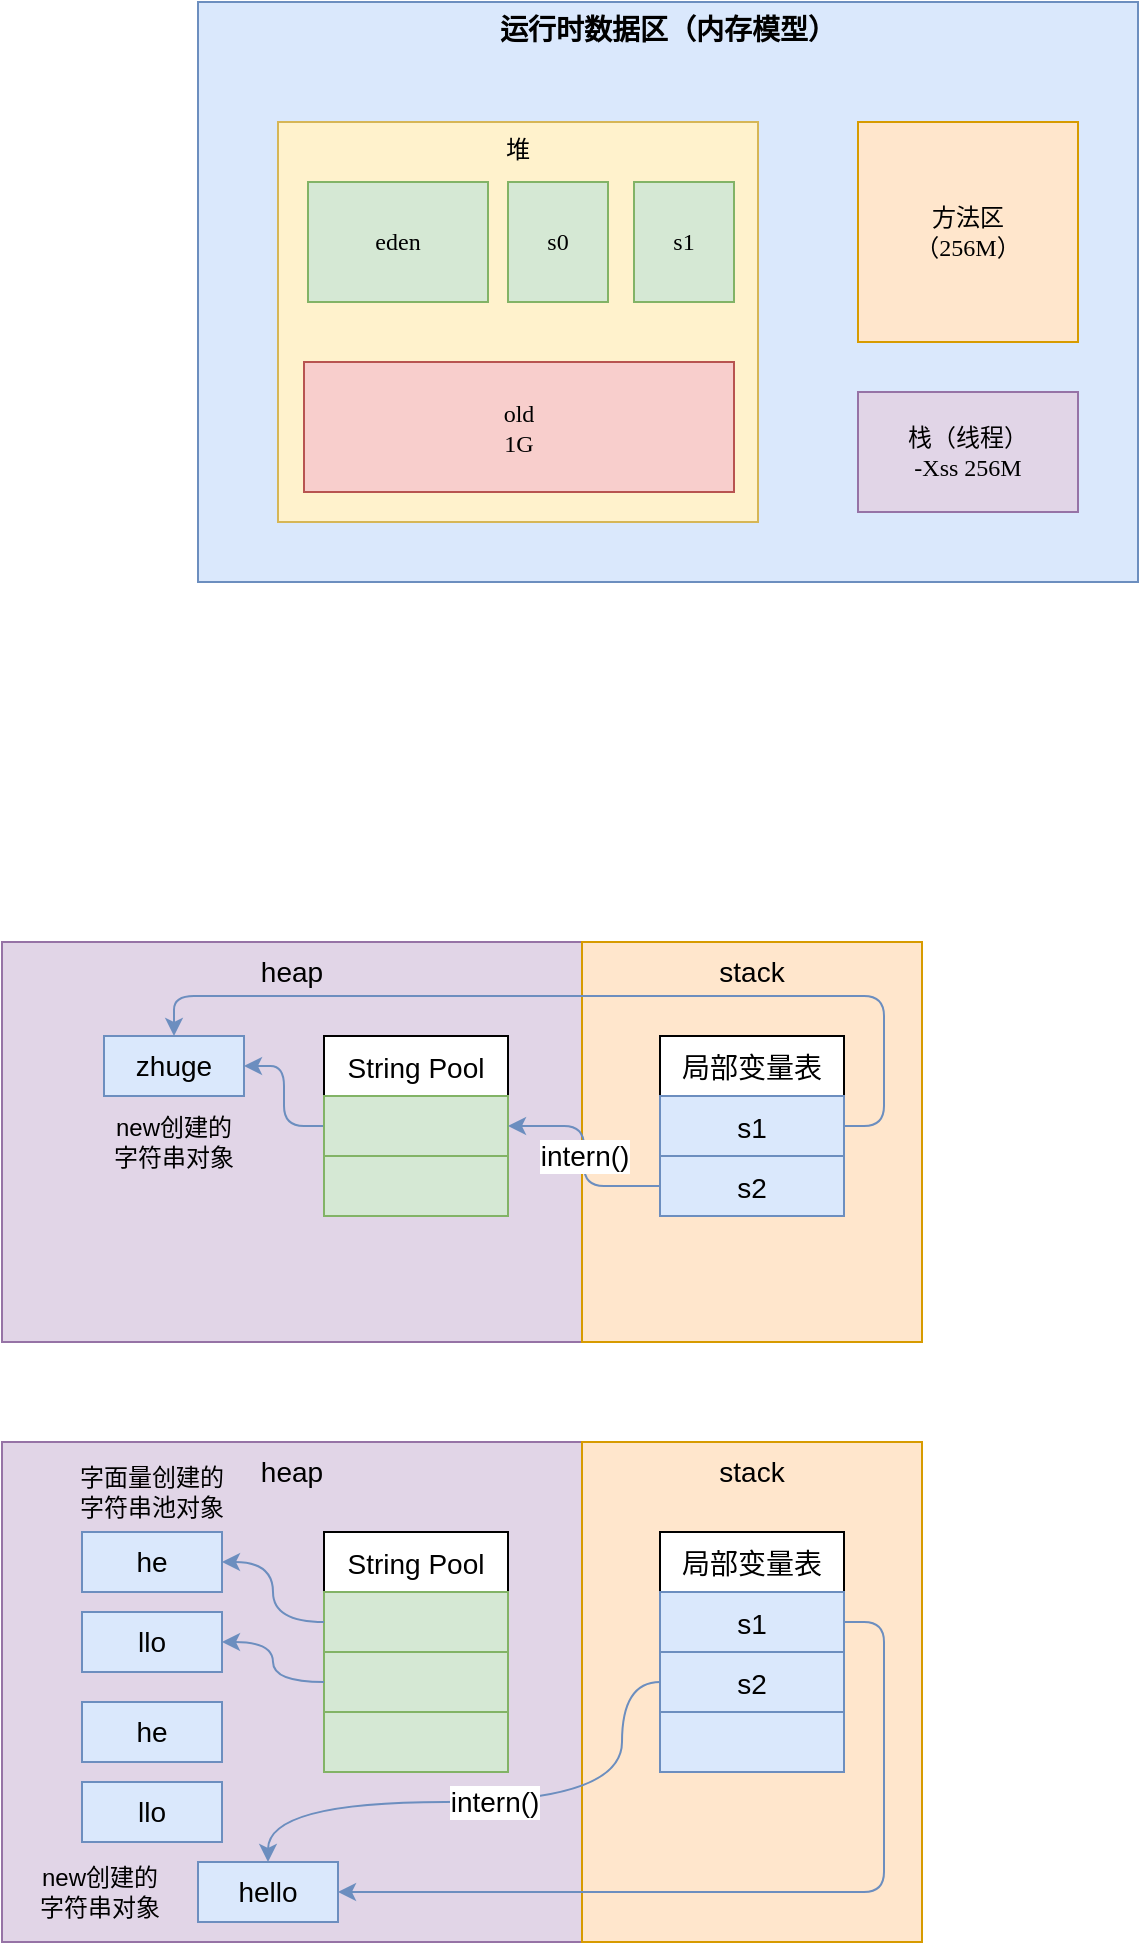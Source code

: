 <mxfile compressed="false" version="16.4.3" type="github">
  <diagram name="Page-1" id="c7558073-3199-34d8-9f00-42111426c3f3">
    <mxGraphModel dx="942" dy="642" grid="1" gridSize="10" guides="1" tooltips="1" connect="1" arrows="1" fold="1" page="1" pageScale="1" pageWidth="826" pageHeight="1169" background="none" math="0" shadow="0">
      <root>
        <mxCell id="0" />
        <mxCell id="1" parent="0" />
        <mxCell id="X_wdacDd8i7WgnL82fPF-96" value="&lt;font style=&quot;font-size: 14px&quot;&gt;运行时数据区（内存模型）&lt;/font&gt;" style="rounded=0;whiteSpace=wrap;html=1;fillColor=#dae8fc;strokeColor=#6c8ebf;align=center;verticalAlign=top;fontStyle=1;fontFamily=Lucida Console;" parent="1" vertex="1">
          <mxGeometry x="178" y="130" width="470" height="290" as="geometry" />
        </mxCell>
        <mxCell id="X_wdacDd8i7WgnL82fPF-97" value="堆" style="rounded=0;whiteSpace=wrap;html=1;verticalAlign=top;fillColor=#fff2cc;strokeColor=#d6b656;fontFamily=Lucida Console;" parent="1" vertex="1">
          <mxGeometry x="218" y="190" width="240" height="200" as="geometry" />
        </mxCell>
        <mxCell id="X_wdacDd8i7WgnL82fPF-98" value="方法区&lt;br&gt;（256M）" style="whiteSpace=wrap;html=1;aspect=fixed;verticalAlign=middle;fillColor=#ffe6cc;strokeColor=#d79b00;fontFamily=Lucida Console;" parent="1" vertex="1">
          <mxGeometry x="508" y="190" width="110" height="110" as="geometry" />
        </mxCell>
        <mxCell id="X_wdacDd8i7WgnL82fPF-99" value="栈（线程）&lt;br&gt;-Xss 256M" style="rounded=0;whiteSpace=wrap;html=1;verticalAlign=middle;fillColor=#e1d5e7;strokeColor=#9673a6;fontFamily=Lucida Console;" parent="1" vertex="1">
          <mxGeometry x="508" y="325" width="110" height="60" as="geometry" />
        </mxCell>
        <mxCell id="X_wdacDd8i7WgnL82fPF-100" value="eden&lt;br&gt;" style="rounded=0;whiteSpace=wrap;html=1;fillColor=#d5e8d4;strokeColor=#82b366;fontFamily=Lucida Console;" parent="1" vertex="1">
          <mxGeometry x="233" y="220" width="90" height="60" as="geometry" />
        </mxCell>
        <mxCell id="X_wdacDd8i7WgnL82fPF-103" value="s0" style="rounded=0;whiteSpace=wrap;html=1;fillColor=#d5e8d4;strokeColor=#82b366;fontFamily=Lucida Console;" parent="1" vertex="1">
          <mxGeometry x="333" y="220" width="50" height="60" as="geometry" />
        </mxCell>
        <mxCell id="X_wdacDd8i7WgnL82fPF-104" value="s1" style="rounded=0;whiteSpace=wrap;html=1;fillColor=#d5e8d4;strokeColor=#82b366;fontFamily=Lucida Console;" parent="1" vertex="1">
          <mxGeometry x="396" y="220" width="50" height="60" as="geometry" />
        </mxCell>
        <mxCell id="X_wdacDd8i7WgnL82fPF-105" value="old&lt;br&gt;1G" style="whiteSpace=wrap;html=1;fillColor=#f8cecc;strokeColor=#b85450;fontFamily=Lucida Console;" parent="1" vertex="1">
          <mxGeometry x="231" y="310" width="215" height="65" as="geometry" />
        </mxCell>
        <mxCell id="q494u1hC03V7Rukzs_w7-1" value="heap" style="rounded=0;whiteSpace=wrap;html=1;align=center;verticalAlign=top;fontSize=14;fillColor=#e1d5e7;strokeColor=#9673a6;" vertex="1" parent="1">
          <mxGeometry x="80" y="600" width="290" height="200" as="geometry" />
        </mxCell>
        <mxCell id="q494u1hC03V7Rukzs_w7-2" value="stack" style="rounded=0;whiteSpace=wrap;html=1;verticalAlign=top;fontSize=14;fillColor=#ffe6cc;strokeColor=#d79b00;" vertex="1" parent="1">
          <mxGeometry x="370" y="600" width="170" height="200" as="geometry" />
        </mxCell>
        <mxCell id="q494u1hC03V7Rukzs_w7-3" value="局部变量表" style="swimlane;fontStyle=0;childLayout=stackLayout;horizontal=1;startSize=30;horizontalStack=0;resizeParent=1;resizeParentMax=0;resizeLast=0;collapsible=1;marginBottom=0;fontSize=14;" vertex="1" parent="1">
          <mxGeometry x="409" y="647" width="92" height="90" as="geometry" />
        </mxCell>
        <mxCell id="q494u1hC03V7Rukzs_w7-4" value="s1" style="text;strokeColor=#6c8ebf;fillColor=#dae8fc;align=center;verticalAlign=middle;spacingLeft=4;spacingRight=4;overflow=hidden;points=[[0,0.5],[1,0.5]];portConstraint=eastwest;rotatable=0;fontSize=14;" vertex="1" parent="q494u1hC03V7Rukzs_w7-3">
          <mxGeometry y="30" width="92" height="30" as="geometry" />
        </mxCell>
        <mxCell id="q494u1hC03V7Rukzs_w7-5" value="s2" style="text;strokeColor=#6c8ebf;fillColor=#dae8fc;align=center;verticalAlign=middle;spacingLeft=4;spacingRight=4;overflow=hidden;points=[[0,0.5],[1,0.5]];portConstraint=eastwest;rotatable=0;fontSize=14;" vertex="1" parent="q494u1hC03V7Rukzs_w7-3">
          <mxGeometry y="60" width="92" height="30" as="geometry" />
        </mxCell>
        <mxCell id="q494u1hC03V7Rukzs_w7-39" style="edgeStyle=orthogonalEdgeStyle;rounded=1;orthogonalLoop=1;jettySize=auto;html=1;exitX=0;exitY=0.5;exitDx=0;exitDy=0;fontSize=14;fillColor=#dae8fc;strokeColor=#6c8ebf;" edge="1" parent="1" source="q494u1hC03V7Rukzs_w7-7" target="q494u1hC03V7Rukzs_w7-11">
          <mxGeometry relative="1" as="geometry" />
        </mxCell>
        <mxCell id="q494u1hC03V7Rukzs_w7-7" value="String Pool" style="swimlane;fontStyle=0;childLayout=stackLayout;horizontal=1;startSize=30;horizontalStack=0;resizeParent=1;resizeParentMax=0;resizeLast=0;collapsible=1;marginBottom=0;fontSize=14;" vertex="1" parent="1">
          <mxGeometry x="241" y="647" width="92" height="90" as="geometry" />
        </mxCell>
        <mxCell id="q494u1hC03V7Rukzs_w7-8" value="" style="text;strokeColor=#82b366;fillColor=#d5e8d4;align=center;verticalAlign=middle;spacingLeft=4;spacingRight=4;overflow=hidden;points=[[0,0.5],[1,0.5]];portConstraint=eastwest;rotatable=0;fontSize=14;" vertex="1" parent="q494u1hC03V7Rukzs_w7-7">
          <mxGeometry y="30" width="92" height="30" as="geometry" />
        </mxCell>
        <mxCell id="q494u1hC03V7Rukzs_w7-9" value=" " style="text;strokeColor=#82b366;fillColor=#d5e8d4;align=center;verticalAlign=middle;spacingLeft=4;spacingRight=4;overflow=hidden;points=[[0,0.5],[1,0.5]];portConstraint=eastwest;rotatable=0;fontSize=14;" vertex="1" parent="q494u1hC03V7Rukzs_w7-7">
          <mxGeometry y="60" width="92" height="30" as="geometry" />
        </mxCell>
        <mxCell id="q494u1hC03V7Rukzs_w7-11" value="zhuge" style="rounded=0;whiteSpace=wrap;html=1;fontSize=14;fillColor=#dae8fc;strokeColor=#6c8ebf;" vertex="1" parent="1">
          <mxGeometry x="131" y="647" width="70" height="30" as="geometry" />
        </mxCell>
        <mxCell id="q494u1hC03V7Rukzs_w7-12" style="edgeStyle=orthogonalEdgeStyle;rounded=1;orthogonalLoop=1;jettySize=auto;html=1;exitX=1;exitY=0.5;exitDx=0;exitDy=0;entryX=0.5;entryY=0;entryDx=0;entryDy=0;fontSize=14;fillColor=#dae8fc;strokeColor=#6c8ebf;" edge="1" parent="1" source="q494u1hC03V7Rukzs_w7-4" target="q494u1hC03V7Rukzs_w7-11">
          <mxGeometry relative="1" as="geometry" />
        </mxCell>
        <mxCell id="q494u1hC03V7Rukzs_w7-13" value="intern()" style="edgeStyle=orthogonalEdgeStyle;orthogonalLoop=1;jettySize=auto;html=1;exitX=0;exitY=0.5;exitDx=0;exitDy=0;fontSize=14;fillColor=#dae8fc;strokeColor=#6c8ebf;entryX=1;entryY=0.5;entryDx=0;entryDy=0;rounded=1;" edge="1" parent="1" source="q494u1hC03V7Rukzs_w7-5" target="q494u1hC03V7Rukzs_w7-7">
          <mxGeometry relative="1" as="geometry">
            <mxPoint x="486" y="702" as="sourcePoint" />
            <mxPoint x="185" y="817" as="targetPoint" />
          </mxGeometry>
        </mxCell>
        <mxCell id="q494u1hC03V7Rukzs_w7-16" value="heap" style="rounded=0;whiteSpace=wrap;html=1;align=center;verticalAlign=top;fontSize=14;fillColor=#e1d5e7;strokeColor=#9673a6;" vertex="1" parent="1">
          <mxGeometry x="80" y="850" width="290" height="250" as="geometry" />
        </mxCell>
        <mxCell id="q494u1hC03V7Rukzs_w7-17" value="stack" style="rounded=0;whiteSpace=wrap;html=1;verticalAlign=top;fontSize=14;fillColor=#ffe6cc;strokeColor=#d79b00;" vertex="1" parent="1">
          <mxGeometry x="370" y="850" width="170" height="250" as="geometry" />
        </mxCell>
        <mxCell id="q494u1hC03V7Rukzs_w7-18" value="局部变量表" style="swimlane;fontStyle=0;childLayout=stackLayout;horizontal=1;startSize=30;horizontalStack=0;resizeParent=1;resizeParentMax=0;resizeLast=0;collapsible=1;marginBottom=0;fontSize=14;" vertex="1" parent="1">
          <mxGeometry x="409" y="895" width="92" height="120" as="geometry" />
        </mxCell>
        <mxCell id="q494u1hC03V7Rukzs_w7-19" value="s1" style="text;strokeColor=#6c8ebf;fillColor=#dae8fc;align=center;verticalAlign=middle;spacingLeft=4;spacingRight=4;overflow=hidden;points=[[0,0.5],[1,0.5]];portConstraint=eastwest;rotatable=0;fontSize=14;" vertex="1" parent="q494u1hC03V7Rukzs_w7-18">
          <mxGeometry y="30" width="92" height="30" as="geometry" />
        </mxCell>
        <mxCell id="q494u1hC03V7Rukzs_w7-20" value="s2" style="text;strokeColor=#6c8ebf;fillColor=#dae8fc;align=center;verticalAlign=middle;spacingLeft=4;spacingRight=4;overflow=hidden;points=[[0,0.5],[1,0.5]];portConstraint=eastwest;rotatable=0;fontSize=14;" vertex="1" parent="q494u1hC03V7Rukzs_w7-18">
          <mxGeometry y="60" width="92" height="30" as="geometry" />
        </mxCell>
        <mxCell id="q494u1hC03V7Rukzs_w7-33" style="text;strokeColor=#6c8ebf;fillColor=#dae8fc;align=center;verticalAlign=middle;spacingLeft=4;spacingRight=4;overflow=hidden;points=[[0,0.5],[1,0.5]];portConstraint=eastwest;rotatable=0;fontSize=14;" vertex="1" parent="q494u1hC03V7Rukzs_w7-18">
          <mxGeometry y="90" width="92" height="30" as="geometry" />
        </mxCell>
        <mxCell id="q494u1hC03V7Rukzs_w7-21" value="String Pool" style="swimlane;fontStyle=0;childLayout=stackLayout;horizontal=1;startSize=30;horizontalStack=0;resizeParent=1;resizeParentMax=0;resizeLast=0;collapsible=1;marginBottom=0;fontSize=14;" vertex="1" parent="1">
          <mxGeometry x="241" y="895" width="92" height="120" as="geometry" />
        </mxCell>
        <mxCell id="q494u1hC03V7Rukzs_w7-22" value="" style="text;strokeColor=#82b366;fillColor=#d5e8d4;align=center;verticalAlign=middle;spacingLeft=4;spacingRight=4;overflow=hidden;points=[[0,0.5],[1,0.5]];portConstraint=eastwest;rotatable=0;fontSize=14;" vertex="1" parent="q494u1hC03V7Rukzs_w7-21">
          <mxGeometry y="30" width="92" height="30" as="geometry" />
        </mxCell>
        <mxCell id="q494u1hC03V7Rukzs_w7-23" value="" style="text;strokeColor=#82b366;fillColor=#d5e8d4;align=center;verticalAlign=middle;spacingLeft=4;spacingRight=4;overflow=hidden;points=[[0,0.5],[1,0.5]];portConstraint=eastwest;rotatable=0;fontSize=14;" vertex="1" parent="q494u1hC03V7Rukzs_w7-21">
          <mxGeometry y="60" width="92" height="30" as="geometry" />
        </mxCell>
        <mxCell id="q494u1hC03V7Rukzs_w7-29" style="text;strokeColor=#82b366;fillColor=#d5e8d4;align=center;verticalAlign=middle;spacingLeft=4;spacingRight=4;overflow=hidden;points=[[0,0.5],[1,0.5]];portConstraint=eastwest;rotatable=0;fontSize=14;" vertex="1" parent="q494u1hC03V7Rukzs_w7-21">
          <mxGeometry y="90" width="92" height="30" as="geometry" />
        </mxCell>
        <mxCell id="q494u1hC03V7Rukzs_w7-24" value="he" style="rounded=0;whiteSpace=wrap;html=1;fontSize=14;fillColor=#dae8fc;strokeColor=#6c8ebf;" vertex="1" parent="1">
          <mxGeometry x="120" y="895" width="70" height="30" as="geometry" />
        </mxCell>
        <mxCell id="q494u1hC03V7Rukzs_w7-30" value="llo" style="rounded=0;whiteSpace=wrap;html=1;fontSize=14;fillColor=#dae8fc;strokeColor=#6c8ebf;" vertex="1" parent="1">
          <mxGeometry x="120" y="935" width="70" height="30" as="geometry" />
        </mxCell>
        <mxCell id="q494u1hC03V7Rukzs_w7-32" value="hello" style="rounded=0;whiteSpace=wrap;html=1;fontSize=14;fillColor=#dae8fc;strokeColor=#6c8ebf;" vertex="1" parent="1">
          <mxGeometry x="178" y="1060" width="70" height="30" as="geometry" />
        </mxCell>
        <mxCell id="q494u1hC03V7Rukzs_w7-36" style="edgeStyle=orthogonalEdgeStyle;rounded=1;orthogonalLoop=1;jettySize=auto;html=1;exitX=1;exitY=0.5;exitDx=0;exitDy=0;entryX=1;entryY=0.5;entryDx=0;entryDy=0;fontSize=14;fillColor=#dae8fc;strokeColor=#6c8ebf;" edge="1" parent="1" source="q494u1hC03V7Rukzs_w7-19" target="q494u1hC03V7Rukzs_w7-32">
          <mxGeometry relative="1" as="geometry" />
        </mxCell>
        <mxCell id="q494u1hC03V7Rukzs_w7-37" style="edgeStyle=orthogonalEdgeStyle;orthogonalLoop=1;jettySize=auto;html=1;exitX=0;exitY=0.5;exitDx=0;exitDy=0;entryX=1;entryY=0.5;entryDx=0;entryDy=0;fontSize=14;fillColor=#dae8fc;strokeColor=#6c8ebf;curved=1;" edge="1" parent="1" source="q494u1hC03V7Rukzs_w7-22" target="q494u1hC03V7Rukzs_w7-24">
          <mxGeometry relative="1" as="geometry" />
        </mxCell>
        <mxCell id="q494u1hC03V7Rukzs_w7-38" style="edgeStyle=orthogonalEdgeStyle;orthogonalLoop=1;jettySize=auto;html=1;exitX=0;exitY=0.5;exitDx=0;exitDy=0;entryX=1;entryY=0.5;entryDx=0;entryDy=0;fontSize=14;fillColor=#dae8fc;strokeColor=#6c8ebf;curved=1;" edge="1" parent="1" source="q494u1hC03V7Rukzs_w7-23" target="q494u1hC03V7Rukzs_w7-30">
          <mxGeometry relative="1" as="geometry" />
        </mxCell>
        <mxCell id="q494u1hC03V7Rukzs_w7-40" value="he" style="rounded=0;whiteSpace=wrap;html=1;fontSize=14;fillColor=#dae8fc;strokeColor=#6c8ebf;" vertex="1" parent="1">
          <mxGeometry x="120" y="980" width="70" height="30" as="geometry" />
        </mxCell>
        <mxCell id="q494u1hC03V7Rukzs_w7-41" value="llo" style="rounded=0;whiteSpace=wrap;html=1;fontSize=14;fillColor=#dae8fc;strokeColor=#6c8ebf;" vertex="1" parent="1">
          <mxGeometry x="120" y="1020" width="70" height="30" as="geometry" />
        </mxCell>
        <mxCell id="q494u1hC03V7Rukzs_w7-42" value="字面量创建的字符串池对象" style="text;html=1;strokeColor=none;fillColor=none;align=center;verticalAlign=middle;whiteSpace=wrap;rounded=0;fontSize=12;" vertex="1" parent="1">
          <mxGeometry x="116" y="860" width="78" height="30" as="geometry" />
        </mxCell>
        <mxCell id="q494u1hC03V7Rukzs_w7-46" value="intern()" style="edgeStyle=orthogonalEdgeStyle;orthogonalLoop=1;jettySize=auto;html=1;fontSize=14;fillColor=#dae8fc;strokeColor=#6c8ebf;exitX=0;exitY=0.5;exitDx=0;exitDy=0;entryX=0.5;entryY=0;entryDx=0;entryDy=0;curved=1;" edge="1" parent="1" source="q494u1hC03V7Rukzs_w7-20" target="q494u1hC03V7Rukzs_w7-32">
          <mxGeometry relative="1" as="geometry">
            <mxPoint x="410" y="970" as="sourcePoint" />
            <mxPoint x="340" y="1000" as="targetPoint" />
            <Array as="points">
              <mxPoint x="390" y="970" />
              <mxPoint x="390" y="1030" />
              <mxPoint x="213" y="1030" />
            </Array>
          </mxGeometry>
        </mxCell>
        <mxCell id="q494u1hC03V7Rukzs_w7-47" value="new创建的&lt;br&gt;字符串对象" style="text;html=1;strokeColor=none;fillColor=none;align=center;verticalAlign=middle;whiteSpace=wrap;rounded=0;fontSize=12;" vertex="1" parent="1">
          <mxGeometry x="90" y="1060" width="78" height="30" as="geometry" />
        </mxCell>
        <mxCell id="q494u1hC03V7Rukzs_w7-48" value="new创建的&lt;br&gt;字符串对象" style="text;html=1;strokeColor=none;fillColor=none;align=center;verticalAlign=middle;whiteSpace=wrap;rounded=0;fontSize=12;" vertex="1" parent="1">
          <mxGeometry x="127" y="685" width="78" height="30" as="geometry" />
        </mxCell>
      </root>
    </mxGraphModel>
  </diagram>
</mxfile>
